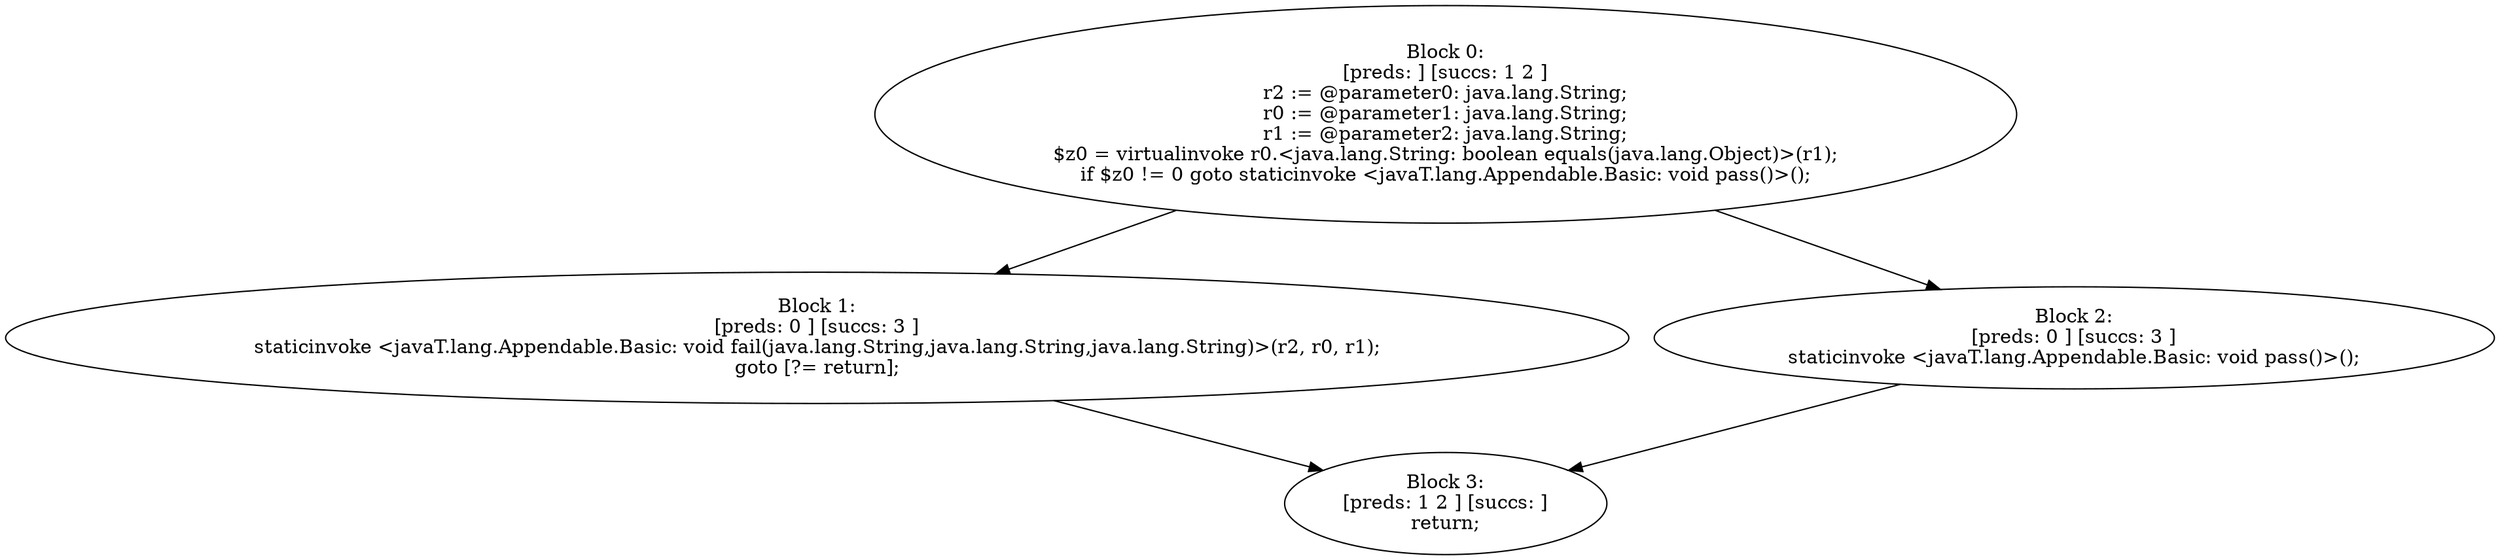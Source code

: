 digraph "unitGraph" {
    "Block 0:
[preds: ] [succs: 1 2 ]
r2 := @parameter0: java.lang.String;
r0 := @parameter1: java.lang.String;
r1 := @parameter2: java.lang.String;
$z0 = virtualinvoke r0.<java.lang.String: boolean equals(java.lang.Object)>(r1);
if $z0 != 0 goto staticinvoke <javaT.lang.Appendable.Basic: void pass()>();
"
    "Block 1:
[preds: 0 ] [succs: 3 ]
staticinvoke <javaT.lang.Appendable.Basic: void fail(java.lang.String,java.lang.String,java.lang.String)>(r2, r0, r1);
goto [?= return];
"
    "Block 2:
[preds: 0 ] [succs: 3 ]
staticinvoke <javaT.lang.Appendable.Basic: void pass()>();
"
    "Block 3:
[preds: 1 2 ] [succs: ]
return;
"
    "Block 0:
[preds: ] [succs: 1 2 ]
r2 := @parameter0: java.lang.String;
r0 := @parameter1: java.lang.String;
r1 := @parameter2: java.lang.String;
$z0 = virtualinvoke r0.<java.lang.String: boolean equals(java.lang.Object)>(r1);
if $z0 != 0 goto staticinvoke <javaT.lang.Appendable.Basic: void pass()>();
"->"Block 1:
[preds: 0 ] [succs: 3 ]
staticinvoke <javaT.lang.Appendable.Basic: void fail(java.lang.String,java.lang.String,java.lang.String)>(r2, r0, r1);
goto [?= return];
";
    "Block 0:
[preds: ] [succs: 1 2 ]
r2 := @parameter0: java.lang.String;
r0 := @parameter1: java.lang.String;
r1 := @parameter2: java.lang.String;
$z0 = virtualinvoke r0.<java.lang.String: boolean equals(java.lang.Object)>(r1);
if $z0 != 0 goto staticinvoke <javaT.lang.Appendable.Basic: void pass()>();
"->"Block 2:
[preds: 0 ] [succs: 3 ]
staticinvoke <javaT.lang.Appendable.Basic: void pass()>();
";
    "Block 1:
[preds: 0 ] [succs: 3 ]
staticinvoke <javaT.lang.Appendable.Basic: void fail(java.lang.String,java.lang.String,java.lang.String)>(r2, r0, r1);
goto [?= return];
"->"Block 3:
[preds: 1 2 ] [succs: ]
return;
";
    "Block 2:
[preds: 0 ] [succs: 3 ]
staticinvoke <javaT.lang.Appendable.Basic: void pass()>();
"->"Block 3:
[preds: 1 2 ] [succs: ]
return;
";
}
